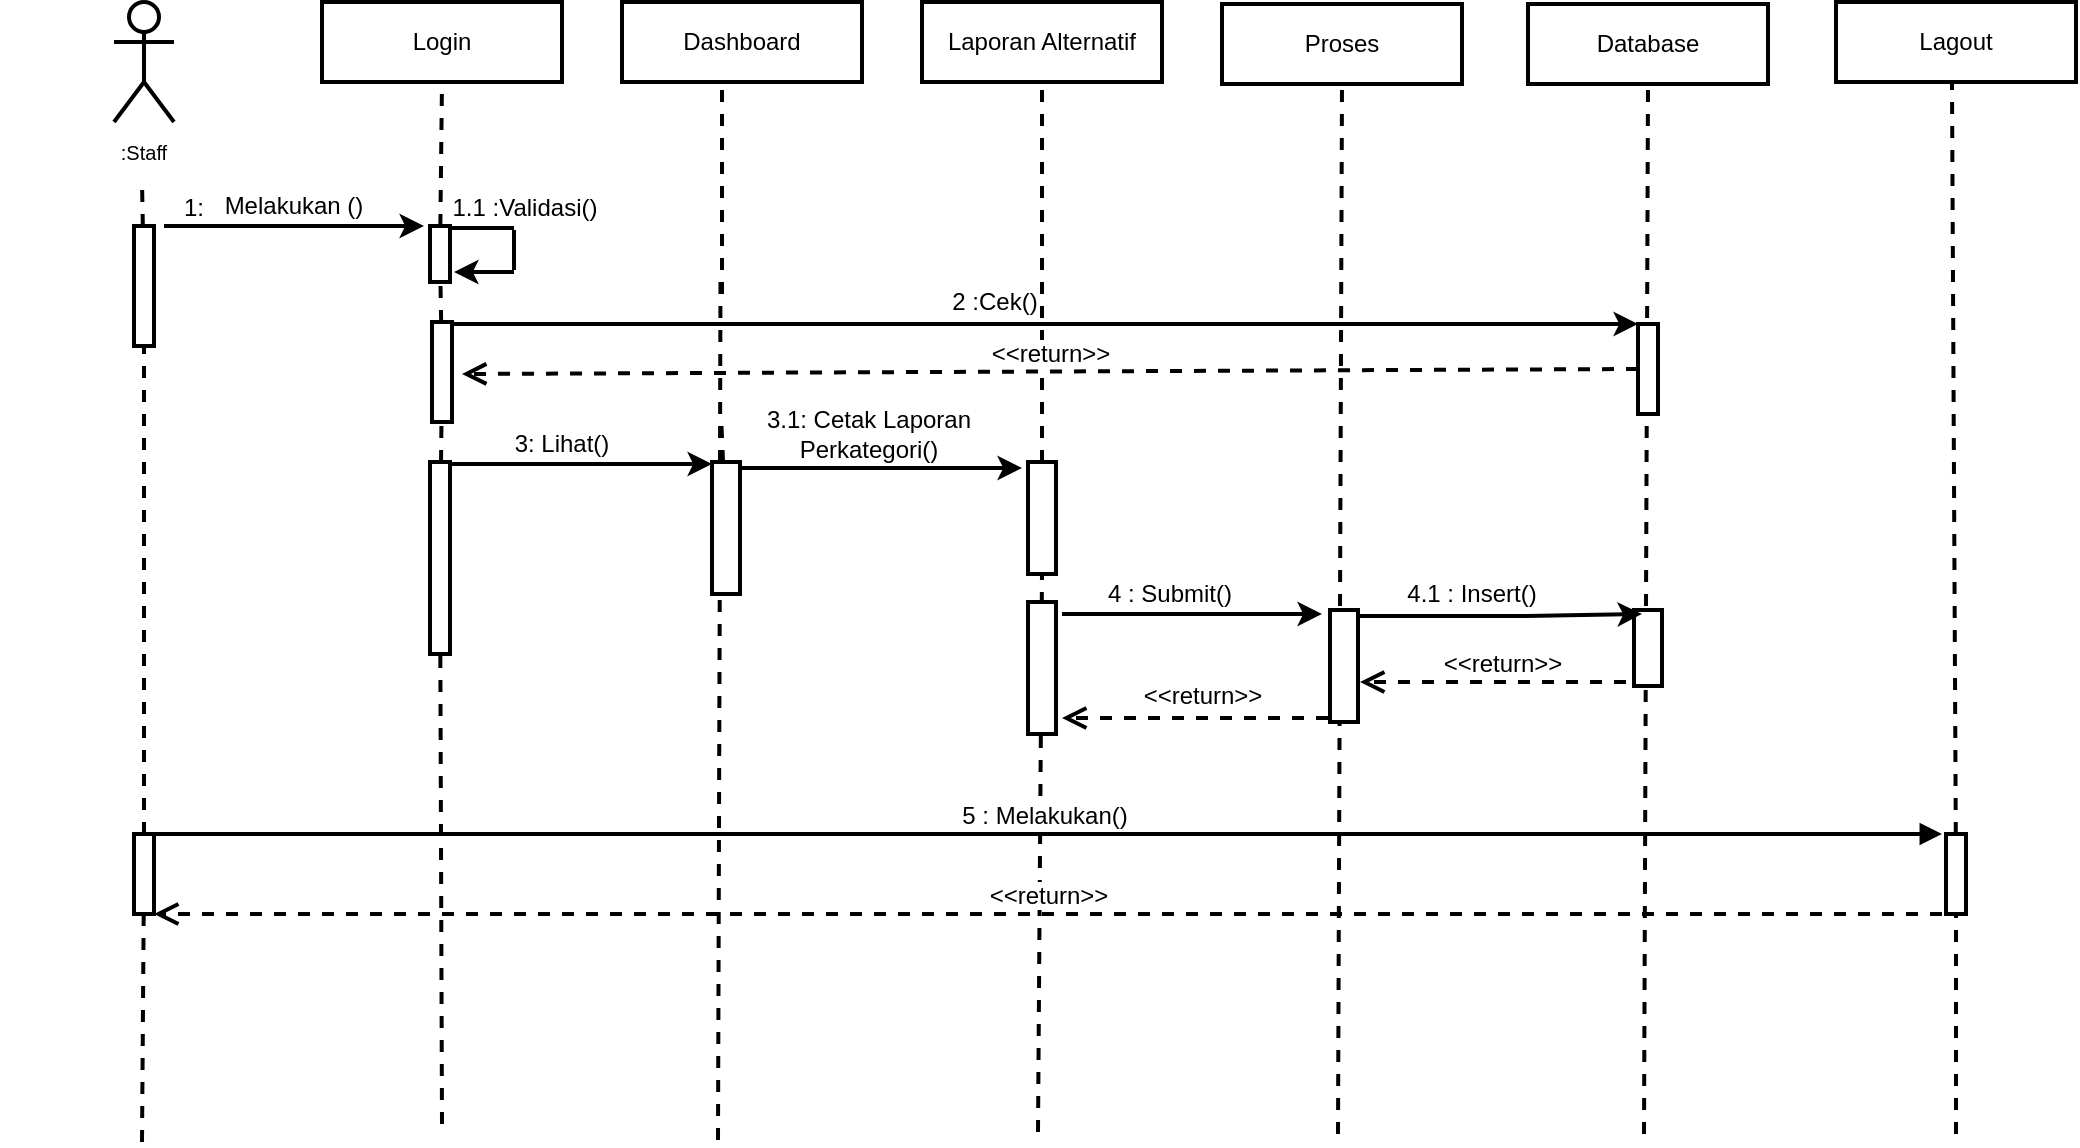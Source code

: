 <mxfile version="20.8.13" type="device"><diagram id="mwbmIbtgO72eERO2rOkA" name="Halaman-1"><mxGraphModel dx="818" dy="816" grid="1" gridSize="10" guides="1" tooltips="1" connect="1" arrows="1" fold="1" page="1" pageScale="1" pageWidth="1169" pageHeight="827" math="0" shadow="0"><root><mxCell id="0"/><mxCell id="1" parent="0"/><mxCell id="n1Wdu7RdV2D3yD4-LwiX-2" value="&lt;br&gt;&lt;br&gt;&lt;br&gt;&lt;br&gt;&lt;br&gt;" style="shape=umlActor;verticalLabelPosition=bottom;verticalAlign=top;html=1;outlineConnect=0;strokeWidth=2;" parent="1" vertex="1"><mxGeometry x="119" y="100" width="30" height="60" as="geometry"/></mxCell><mxCell id="n1Wdu7RdV2D3yD4-LwiX-3" value="Login" style="rounded=0;whiteSpace=wrap;html=1;strokeWidth=2;" parent="1" vertex="1"><mxGeometry x="223" y="100" width="120" height="40" as="geometry"/></mxCell><mxCell id="n1Wdu7RdV2D3yD4-LwiX-4" value="Dashboard" style="rounded=0;whiteSpace=wrap;html=1;strokeWidth=2;" parent="1" vertex="1"><mxGeometry x="373" y="100" width="120" height="40" as="geometry"/></mxCell><mxCell id="n1Wdu7RdV2D3yD4-LwiX-5" value="Laporan Alternatif" style="rounded=0;whiteSpace=wrap;html=1;strokeWidth=2;" parent="1" vertex="1"><mxGeometry x="523" y="100" width="120" height="40" as="geometry"/></mxCell><mxCell id="n1Wdu7RdV2D3yD4-LwiX-6" value="Lagout" style="rounded=0;whiteSpace=wrap;html=1;strokeWidth=2;" parent="1" vertex="1"><mxGeometry x="980" y="100" width="120" height="40" as="geometry"/></mxCell><mxCell id="n1Wdu7RdV2D3yD4-LwiX-7" value="" style="endArrow=none;dashed=1;html=1;rounded=0;startArrow=none;strokeWidth=2;" parent="1" source="n1Wdu7RdV2D3yD4-LwiX-8" edge="1"><mxGeometry width="50" height="50" relative="1" as="geometry"><mxPoint x="133" y="520" as="sourcePoint"/><mxPoint x="133" y="190" as="targetPoint"/></mxGeometry></mxCell><mxCell id="n1Wdu7RdV2D3yD4-LwiX-8" value="" style="rounded=0;whiteSpace=wrap;html=1;strokeWidth=2;" parent="1" vertex="1"><mxGeometry x="129" y="212" width="10" height="60" as="geometry"/></mxCell><mxCell id="n1Wdu7RdV2D3yD4-LwiX-9" value="" style="endArrow=none;dashed=1;html=1;rounded=0;strokeWidth=2;startArrow=none;" parent="1" source="n1Wdu7RdV2D3yD4-LwiX-61" target="n1Wdu7RdV2D3yD4-LwiX-8" edge="1"><mxGeometry width="50" height="50" relative="1" as="geometry"><mxPoint x="133" y="670" as="sourcePoint"/><mxPoint x="133" y="190" as="targetPoint"/></mxGeometry></mxCell><mxCell id="n1Wdu7RdV2D3yD4-LwiX-10" value="" style="endArrow=none;dashed=1;html=1;rounded=0;startArrow=none;entryX=0.5;entryY=1;entryDx=0;entryDy=0;strokeWidth=2;" parent="1" source="n1Wdu7RdV2D3yD4-LwiX-11" target="n1Wdu7RdV2D3yD4-LwiX-3" edge="1"><mxGeometry width="50" height="50" relative="1" as="geometry"><mxPoint x="281" y="520" as="sourcePoint"/><mxPoint x="281" y="190" as="targetPoint"/></mxGeometry></mxCell><mxCell id="n1Wdu7RdV2D3yD4-LwiX-11" value="" style="rounded=0;whiteSpace=wrap;html=1;strokeWidth=2;" parent="1" vertex="1"><mxGeometry x="277" y="212" width="10" height="28" as="geometry"/></mxCell><mxCell id="n1Wdu7RdV2D3yD4-LwiX-12" value="" style="endArrow=none;dashed=1;html=1;rounded=0;startArrow=none;strokeWidth=2;" parent="1" source="n1Wdu7RdV2D3yD4-LwiX-16" target="n1Wdu7RdV2D3yD4-LwiX-11" edge="1"><mxGeometry width="50" height="50" relative="1" as="geometry"><mxPoint x="281" y="520" as="sourcePoint"/><mxPoint x="281" y="190" as="targetPoint"/></mxGeometry></mxCell><mxCell id="n1Wdu7RdV2D3yD4-LwiX-13" value="" style="endArrow=classic;html=1;rounded=0;strokeWidth=2;" parent="1" edge="1"><mxGeometry width="50" height="50" relative="1" as="geometry"><mxPoint x="144" y="212" as="sourcePoint"/><mxPoint x="274" y="212" as="targetPoint"/></mxGeometry></mxCell><mxCell id="n1Wdu7RdV2D3yD4-LwiX-14" value="1:" style="text;html=1;strokeColor=none;fillColor=none;align=center;verticalAlign=middle;whiteSpace=wrap;rounded=0;strokeWidth=2;" parent="1" vertex="1"><mxGeometry x="129" y="194" width="60" height="18" as="geometry"/></mxCell><mxCell id="n1Wdu7RdV2D3yD4-LwiX-15" value="Melakukan ()" style="text;html=1;strokeColor=none;fillColor=none;align=center;verticalAlign=middle;whiteSpace=wrap;rounded=0;strokeWidth=2;" parent="1" vertex="1"><mxGeometry x="164" y="192" width="90" height="20" as="geometry"/></mxCell><mxCell id="n1Wdu7RdV2D3yD4-LwiX-16" value="" style="rounded=0;whiteSpace=wrap;html=1;strokeWidth=2;" parent="1" vertex="1"><mxGeometry x="278" y="260" width="10" height="50" as="geometry"/></mxCell><mxCell id="n1Wdu7RdV2D3yD4-LwiX-17" value="" style="endArrow=none;dashed=1;html=1;rounded=0;startArrow=none;strokeWidth=2;" parent="1" source="n1Wdu7RdV2D3yD4-LwiX-18" target="n1Wdu7RdV2D3yD4-LwiX-16" edge="1"><mxGeometry width="50" height="50" relative="1" as="geometry"><mxPoint x="281" y="520" as="sourcePoint"/><mxPoint x="281.952" y="240" as="targetPoint"/></mxGeometry></mxCell><mxCell id="n1Wdu7RdV2D3yD4-LwiX-18" value="" style="rounded=0;whiteSpace=wrap;html=1;strokeWidth=2;" parent="1" vertex="1"><mxGeometry x="277" y="330" width="10" height="96" as="geometry"/></mxCell><mxCell id="n1Wdu7RdV2D3yD4-LwiX-19" value="" style="endArrow=none;dashed=1;html=1;rounded=0;strokeWidth=2;" parent="1" target="n1Wdu7RdV2D3yD4-LwiX-18" edge="1"><mxGeometry width="50" height="50" relative="1" as="geometry"><mxPoint x="283" y="661" as="sourcePoint"/><mxPoint x="282.787" y="310" as="targetPoint"/></mxGeometry></mxCell><mxCell id="n1Wdu7RdV2D3yD4-LwiX-20" value="" style="endArrow=none;dashed=1;html=1;rounded=0;startArrow=none;entryX=0.5;entryY=1;entryDx=0;entryDy=0;strokeWidth=2;" parent="1" edge="1"><mxGeometry width="50" height="50" relative="1" as="geometry"><mxPoint x="423" y="246" as="sourcePoint"/><mxPoint x="423" y="140" as="targetPoint"/></mxGeometry></mxCell><mxCell id="n1Wdu7RdV2D3yD4-LwiX-21" value="" style="endArrow=none;dashed=1;html=1;rounded=0;startArrow=none;exitX=0.5;exitY=0;exitDx=0;exitDy=0;strokeWidth=2;" parent="1" edge="1"><mxGeometry width="50" height="50" relative="1" as="geometry"><mxPoint x="422" y="330" as="sourcePoint"/><mxPoint x="422.237" y="240" as="targetPoint"/></mxGeometry></mxCell><mxCell id="n1Wdu7RdV2D3yD4-LwiX-22" value="" style="endArrow=none;dashed=1;html=1;rounded=0;startArrow=none;strokeWidth=2;" parent="1" source="n1Wdu7RdV2D3yD4-LwiX-43" edge="1"><mxGeometry width="50" height="50" relative="1" as="geometry"><mxPoint x="423" y="386" as="sourcePoint"/><mxPoint x="422.643" y="310" as="targetPoint"/></mxGeometry></mxCell><mxCell id="n1Wdu7RdV2D3yD4-LwiX-23" value="" style="endArrow=none;dashed=1;html=1;rounded=0;strokeWidth=2;" parent="1" edge="1"><mxGeometry width="50" height="50" relative="1" as="geometry"><mxPoint x="421" y="669" as="sourcePoint"/><mxPoint x="421.92" y="380" as="targetPoint"/></mxGeometry></mxCell><mxCell id="n1Wdu7RdV2D3yD4-LwiX-24" value="" style="endArrow=classic;html=1;rounded=0;exitX=1;exitY=0;exitDx=0;exitDy=0;entryX=0;entryY=0;entryDx=0;entryDy=0;strokeWidth=2;" parent="1" target="n1Wdu7RdV2D3yD4-LwiX-39" edge="1"><mxGeometry width="50" height="50" relative="1" as="geometry"><mxPoint x="288" y="261" as="sourcePoint"/><mxPoint x="578" y="260" as="targetPoint"/></mxGeometry></mxCell><mxCell id="n1Wdu7RdV2D3yD4-LwiX-25" value="&lt;span style=&quot;&quot;&gt;1.1 :Validasi()&lt;/span&gt;" style="text;html=1;strokeColor=none;fillColor=none;align=center;verticalAlign=middle;whiteSpace=wrap;rounded=0;strokeWidth=2;" parent="1" vertex="1"><mxGeometry x="287" y="194" width="75" height="18" as="geometry"/></mxCell><mxCell id="n1Wdu7RdV2D3yD4-LwiX-26" value="" style="endArrow=none;dashed=1;html=1;rounded=0;entryX=0.5;entryY=1;entryDx=0;entryDy=0;strokeWidth=2;startArrow=none;" parent="1" source="n1Wdu7RdV2D3yD4-LwiX-44" target="n1Wdu7RdV2D3yD4-LwiX-5" edge="1"><mxGeometry width="50" height="50" relative="1" as="geometry"><mxPoint x="581" y="665" as="sourcePoint"/><mxPoint x="581.93" y="267" as="targetPoint"/></mxGeometry></mxCell><mxCell id="n1Wdu7RdV2D3yD4-LwiX-27" value="" style="endArrow=none;dashed=1;html=1;rounded=0;entryX=0.5;entryY=1;entryDx=0;entryDy=0;startArrow=none;strokeWidth=2;" parent="1" source="n1Wdu7RdV2D3yD4-LwiX-28" edge="1"><mxGeometry width="50" height="50" relative="1" as="geometry"><mxPoint x="1036" y="666" as="sourcePoint"/><mxPoint x="1038" y="141" as="targetPoint"/></mxGeometry></mxCell><mxCell id="n1Wdu7RdV2D3yD4-LwiX-28" value="" style="rounded=0;whiteSpace=wrap;html=1;strokeWidth=2;fontSize=10;" parent="1" vertex="1"><mxGeometry x="1035" y="516" width="10" height="40" as="geometry"/></mxCell><mxCell id="n1Wdu7RdV2D3yD4-LwiX-29" value="" style="endArrow=none;dashed=1;html=1;rounded=0;entryX=0.5;entryY=1;entryDx=0;entryDy=0;strokeWidth=2;" parent="1" target="n1Wdu7RdV2D3yD4-LwiX-28" edge="1"><mxGeometry width="50" height="50" relative="1" as="geometry"><mxPoint x="1040" y="666" as="sourcePoint"/><mxPoint x="1038" y="141" as="targetPoint"/></mxGeometry></mxCell><mxCell id="n1Wdu7RdV2D3yD4-LwiX-30" value=":Staff" style="text;html=1;strokeColor=none;fillColor=none;align=center;verticalAlign=middle;whiteSpace=wrap;rounded=0;strokeWidth=1;fontSize=10;" parent="1" vertex="1"><mxGeometry x="62" y="170" width="144" height="10" as="geometry"/></mxCell><mxCell id="n1Wdu7RdV2D3yD4-LwiX-31" value="Proses" style="rounded=0;whiteSpace=wrap;html=1;strokeWidth=2;" parent="1" vertex="1"><mxGeometry x="673" y="101" width="120" height="40" as="geometry"/></mxCell><mxCell id="n1Wdu7RdV2D3yD4-LwiX-32" value="" style="endArrow=none;dashed=1;html=1;rounded=0;entryX=0.5;entryY=1;entryDx=0;entryDy=0;strokeWidth=2;" parent="1" target="n1Wdu7RdV2D3yD4-LwiX-31" edge="1"><mxGeometry width="50" height="50" relative="1" as="geometry"><mxPoint x="731" y="666.0" as="sourcePoint"/><mxPoint x="731.93" y="268" as="targetPoint"/></mxGeometry></mxCell><mxCell id="n1Wdu7RdV2D3yD4-LwiX-33" value="" style="endArrow=none;html=1;rounded=0;exitX=0.5;exitY=0;exitDx=0;exitDy=0;strokeWidth=2;" parent="1" edge="1"><mxGeometry width="50" height="50" relative="1" as="geometry"><mxPoint x="288" y="213" as="sourcePoint"/><mxPoint x="319" y="213" as="targetPoint"/></mxGeometry></mxCell><mxCell id="n1Wdu7RdV2D3yD4-LwiX-34" value="" style="endArrow=none;html=1;rounded=0;strokeWidth=2;" parent="1" edge="1"><mxGeometry width="50" height="50" relative="1" as="geometry"><mxPoint x="319" y="234" as="sourcePoint"/><mxPoint x="319" y="214" as="targetPoint"/></mxGeometry></mxCell><mxCell id="n1Wdu7RdV2D3yD4-LwiX-35" value="" style="endArrow=classic;html=1;rounded=0;strokeWidth=2;" parent="1" edge="1"><mxGeometry width="50" height="50" relative="1" as="geometry"><mxPoint x="319" y="235" as="sourcePoint"/><mxPoint x="289" y="235" as="targetPoint"/></mxGeometry></mxCell><mxCell id="n1Wdu7RdV2D3yD4-LwiX-36" value="Database" style="rounded=0;whiteSpace=wrap;html=1;strokeWidth=2;" parent="1" vertex="1"><mxGeometry x="826" y="101" width="120" height="40" as="geometry"/></mxCell><mxCell id="n1Wdu7RdV2D3yD4-LwiX-37" value="" style="endArrow=none;dashed=1;html=1;rounded=0;entryX=0.5;entryY=1;entryDx=0;entryDy=0;strokeWidth=2;" parent="1" target="n1Wdu7RdV2D3yD4-LwiX-36" edge="1"><mxGeometry width="50" height="50" relative="1" as="geometry"><mxPoint x="884" y="666.0" as="sourcePoint"/><mxPoint x="884.93" y="268" as="targetPoint"/></mxGeometry></mxCell><mxCell id="n1Wdu7RdV2D3yD4-LwiX-38" value="" style="rounded=0;whiteSpace=wrap;html=1;strokeWidth=2;fontSize=10;" parent="1" vertex="1"><mxGeometry x="879" y="404" width="14" height="38" as="geometry"/></mxCell><mxCell id="n1Wdu7RdV2D3yD4-LwiX-39" value="" style="rounded=0;whiteSpace=wrap;html=1;fontSize=12;strokeWidth=2;" parent="1" vertex="1"><mxGeometry x="881" y="261" width="10" height="45" as="geometry"/></mxCell><mxCell id="n1Wdu7RdV2D3yD4-LwiX-40" value="2 :Cek()" style="text;html=1;strokeColor=none;fillColor=none;align=center;verticalAlign=middle;whiteSpace=wrap;rounded=0;strokeWidth=2;" parent="1" vertex="1"><mxGeometry x="486" y="240" width="147" height="20" as="geometry"/></mxCell><mxCell id="n1Wdu7RdV2D3yD4-LwiX-41" value="&amp;lt;&amp;lt;return&amp;gt;&amp;gt;" style="html=1;verticalAlign=bottom;endArrow=open;dashed=1;endSize=8;rounded=0;fontSize=12;exitX=0;exitY=0.5;exitDx=0;exitDy=0;strokeWidth=2;" parent="1" source="n1Wdu7RdV2D3yD4-LwiX-39" edge="1"><mxGeometry relative="1" as="geometry"><mxPoint x="873" y="286" as="sourcePoint"/><mxPoint x="293" y="286" as="targetPoint"/></mxGeometry></mxCell><mxCell id="n1Wdu7RdV2D3yD4-LwiX-42" value="" style="endArrow=classic;html=1;rounded=0;strokeWidth=2;" parent="1" edge="1"><mxGeometry width="50" height="50" relative="1" as="geometry"><mxPoint x="288" y="331" as="sourcePoint"/><mxPoint x="418" y="331" as="targetPoint"/></mxGeometry></mxCell><mxCell id="n1Wdu7RdV2D3yD4-LwiX-43" value="" style="rounded=0;whiteSpace=wrap;html=1;strokeWidth=2;" parent="1" vertex="1"><mxGeometry x="418" y="330" width="14" height="66" as="geometry"/></mxCell><mxCell id="n1Wdu7RdV2D3yD4-LwiX-44" value="" style="rounded=0;whiteSpace=wrap;html=1;strokeWidth=2;fontSize=10;" parent="1" vertex="1"><mxGeometry x="576" y="330" width="14" height="56" as="geometry"/></mxCell><mxCell id="n1Wdu7RdV2D3yD4-LwiX-45" value="" style="endArrow=none;dashed=1;html=1;rounded=0;entryX=0.5;entryY=1;entryDx=0;entryDy=0;strokeWidth=2;" parent="1" target="n1Wdu7RdV2D3yD4-LwiX-44" edge="1"><mxGeometry width="50" height="50" relative="1" as="geometry"><mxPoint x="581" y="665.0" as="sourcePoint"/><mxPoint x="583" y="140" as="targetPoint"/></mxGeometry></mxCell><mxCell id="n1Wdu7RdV2D3yD4-LwiX-46" value="" style="endArrow=classic;html=1;rounded=0;strokeWidth=2;" parent="1" edge="1"><mxGeometry width="50" height="50" relative="1" as="geometry"><mxPoint x="433" y="333" as="sourcePoint"/><mxPoint x="573" y="333" as="targetPoint"/><Array as="points"><mxPoint x="528" y="333"/></Array></mxGeometry></mxCell><mxCell id="n1Wdu7RdV2D3yD4-LwiX-47" value="3: Lihat()" style="text;html=1;strokeColor=none;fillColor=none;align=center;verticalAlign=middle;whiteSpace=wrap;rounded=0;strokeWidth=2;fontSize=12;" parent="1" vertex="1"><mxGeometry x="313" y="306" width="60" height="30" as="geometry"/></mxCell><mxCell id="n1Wdu7RdV2D3yD4-LwiX-48" value="3.1: Cetak Laporan Perkategori()" style="text;html=1;strokeColor=none;fillColor=none;align=center;verticalAlign=middle;whiteSpace=wrap;rounded=0;strokeWidth=2;fontSize=12;" parent="1" vertex="1"><mxGeometry x="440" y="306" width="113" height="20" as="geometry"/></mxCell><mxCell id="n1Wdu7RdV2D3yD4-LwiX-53" value="" style="rounded=0;whiteSpace=wrap;html=1;strokeWidth=2;fontSize=10;" parent="1" vertex="1"><mxGeometry x="727" y="404" width="14" height="56" as="geometry"/></mxCell><mxCell id="n1Wdu7RdV2D3yD4-LwiX-54" value="" style="rounded=0;whiteSpace=wrap;html=1;strokeWidth=2;" parent="1" vertex="1"><mxGeometry x="576" y="400" width="14" height="66" as="geometry"/></mxCell><mxCell id="n1Wdu7RdV2D3yD4-LwiX-55" value="" style="endArrow=classic;html=1;rounded=0;strokeWidth=2;" parent="1" edge="1"><mxGeometry width="50" height="50" relative="1" as="geometry"><mxPoint x="593" y="406" as="sourcePoint"/><mxPoint x="723" y="406" as="targetPoint"/><Array as="points"><mxPoint x="676" y="406"/></Array></mxGeometry></mxCell><mxCell id="n1Wdu7RdV2D3yD4-LwiX-56" value="4 : Submit()" style="text;html=1;strokeColor=none;fillColor=none;align=center;verticalAlign=middle;whiteSpace=wrap;rounded=0;strokeWidth=2;fontSize=12;" parent="1" vertex="1"><mxGeometry x="602" y="389" width="90" height="14" as="geometry"/></mxCell><mxCell id="n1Wdu7RdV2D3yD4-LwiX-57" value="&amp;lt;&amp;lt;return&amp;gt;&amp;gt;" style="html=1;verticalAlign=bottom;endArrow=open;dashed=1;endSize=8;rounded=0;strokeWidth=2;fontSize=12;" parent="1" edge="1"><mxGeometry x="-0.053" y="-2" relative="1" as="geometry"><mxPoint x="726" y="458" as="sourcePoint"/><mxPoint x="593" y="458" as="targetPoint"/><mxPoint as="offset"/></mxGeometry></mxCell><mxCell id="n1Wdu7RdV2D3yD4-LwiX-58" value="" style="endArrow=classic;html=1;rounded=0;strokeWidth=2;entryX=0.286;entryY=0.053;entryDx=0;entryDy=0;entryPerimeter=0;" parent="1" target="n1Wdu7RdV2D3yD4-LwiX-38" edge="1"><mxGeometry width="50" height="50" relative="1" as="geometry"><mxPoint x="742" y="407" as="sourcePoint"/><mxPoint x="873" y="407" as="targetPoint"/><Array as="points"><mxPoint x="825" y="407"/></Array></mxGeometry></mxCell><mxCell id="n1Wdu7RdV2D3yD4-LwiX-59" value="4.1 : Insert()" style="text;html=1;strokeColor=none;fillColor=none;align=center;verticalAlign=middle;whiteSpace=wrap;rounded=0;strokeWidth=2;fontSize=12;" parent="1" vertex="1"><mxGeometry x="753" y="389" width="90" height="14" as="geometry"/></mxCell><mxCell id="n1Wdu7RdV2D3yD4-LwiX-60" value="&amp;lt;&amp;lt;return&amp;gt;&amp;gt;" style="html=1;verticalAlign=bottom;endArrow=open;dashed=1;endSize=8;rounded=0;strokeWidth=2;fontSize=12;" parent="1" edge="1"><mxGeometry x="-0.068" relative="1" as="geometry"><mxPoint x="875" y="440" as="sourcePoint"/><mxPoint x="742" y="440" as="targetPoint"/><mxPoint as="offset"/></mxGeometry></mxCell><mxCell id="n1Wdu7RdV2D3yD4-LwiX-61" value="" style="rounded=0;whiteSpace=wrap;html=1;strokeWidth=2;fontSize=10;" parent="1" vertex="1"><mxGeometry x="129" y="516" width="10" height="40" as="geometry"/></mxCell><mxCell id="n1Wdu7RdV2D3yD4-LwiX-62" value="" style="endArrow=none;dashed=1;html=1;rounded=0;strokeWidth=2;" parent="1" target="n1Wdu7RdV2D3yD4-LwiX-61" edge="1"><mxGeometry width="50" height="50" relative="1" as="geometry"><mxPoint x="133" y="670.0" as="sourcePoint"/><mxPoint x="133.93" y="272" as="targetPoint"/></mxGeometry></mxCell><mxCell id="n1Wdu7RdV2D3yD4-LwiX-63" value="5 : Melakukan()" style="html=1;verticalAlign=bottom;endArrow=block;rounded=0;strokeWidth=2;fontSize=12;exitX=0.5;exitY=0;exitDx=0;exitDy=0;" parent="1" source="n1Wdu7RdV2D3yD4-LwiX-61" edge="1"><mxGeometry width="80" relative="1" as="geometry"><mxPoint x="143" y="516" as="sourcePoint"/><mxPoint x="1033" y="516" as="targetPoint"/></mxGeometry></mxCell><mxCell id="n1Wdu7RdV2D3yD4-LwiX-64" value="&amp;lt;&amp;lt;return&amp;gt;&amp;gt;" style="html=1;verticalAlign=bottom;endArrow=open;dashed=1;endSize=8;rounded=0;strokeWidth=2;fontSize=12;" parent="1" edge="1"><mxGeometry relative="1" as="geometry"><mxPoint x="1033" y="556" as="sourcePoint"/><mxPoint x="139" y="556" as="targetPoint"/></mxGeometry></mxCell></root></mxGraphModel></diagram></mxfile>